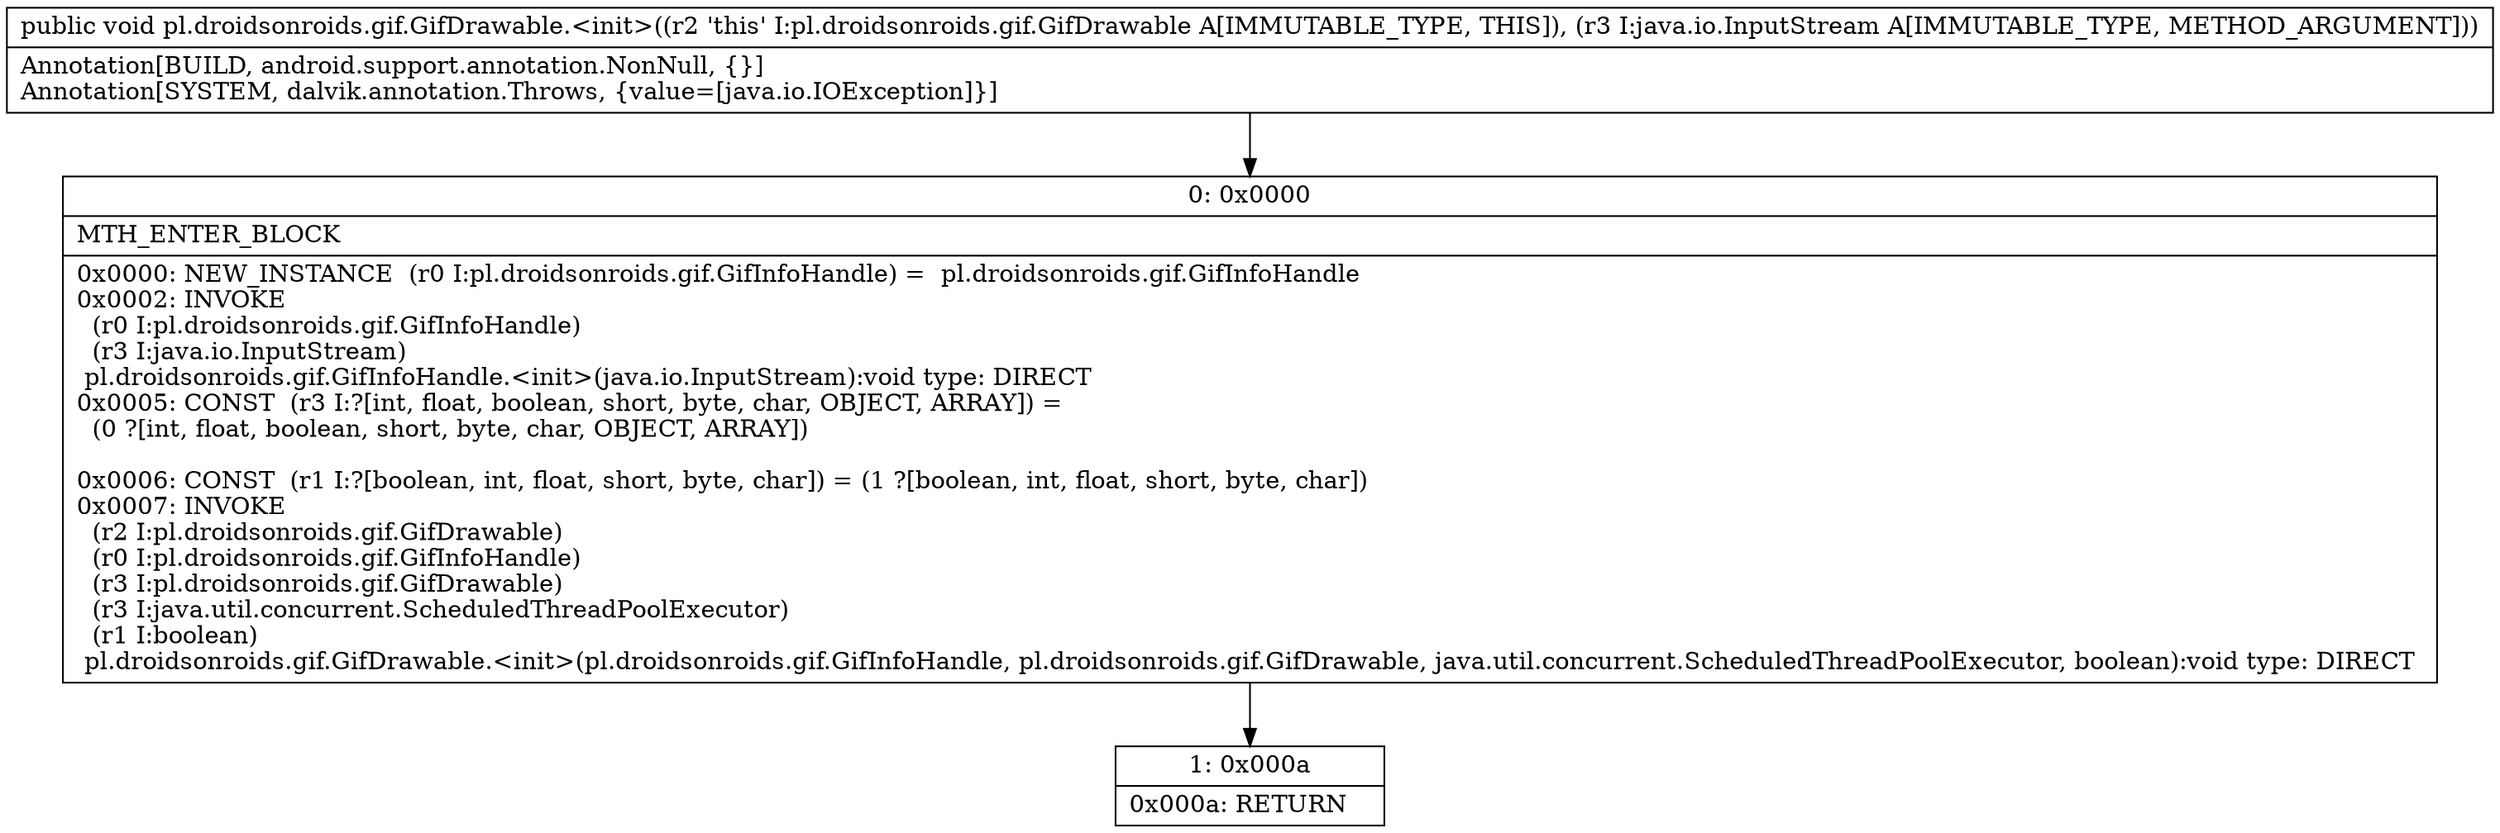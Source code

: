 digraph "CFG forpl.droidsonroids.gif.GifDrawable.\<init\>(Ljava\/io\/InputStream;)V" {
Node_0 [shape=record,label="{0\:\ 0x0000|MTH_ENTER_BLOCK\l|0x0000: NEW_INSTANCE  (r0 I:pl.droidsonroids.gif.GifInfoHandle) =  pl.droidsonroids.gif.GifInfoHandle \l0x0002: INVOKE  \l  (r0 I:pl.droidsonroids.gif.GifInfoHandle)\l  (r3 I:java.io.InputStream)\l pl.droidsonroids.gif.GifInfoHandle.\<init\>(java.io.InputStream):void type: DIRECT \l0x0005: CONST  (r3 I:?[int, float, boolean, short, byte, char, OBJECT, ARRAY]) = \l  (0 ?[int, float, boolean, short, byte, char, OBJECT, ARRAY])\l \l0x0006: CONST  (r1 I:?[boolean, int, float, short, byte, char]) = (1 ?[boolean, int, float, short, byte, char]) \l0x0007: INVOKE  \l  (r2 I:pl.droidsonroids.gif.GifDrawable)\l  (r0 I:pl.droidsonroids.gif.GifInfoHandle)\l  (r3 I:pl.droidsonroids.gif.GifDrawable)\l  (r3 I:java.util.concurrent.ScheduledThreadPoolExecutor)\l  (r1 I:boolean)\l pl.droidsonroids.gif.GifDrawable.\<init\>(pl.droidsonroids.gif.GifInfoHandle, pl.droidsonroids.gif.GifDrawable, java.util.concurrent.ScheduledThreadPoolExecutor, boolean):void type: DIRECT \l}"];
Node_1 [shape=record,label="{1\:\ 0x000a|0x000a: RETURN   \l}"];
MethodNode[shape=record,label="{public void pl.droidsonroids.gif.GifDrawable.\<init\>((r2 'this' I:pl.droidsonroids.gif.GifDrawable A[IMMUTABLE_TYPE, THIS]), (r3 I:java.io.InputStream A[IMMUTABLE_TYPE, METHOD_ARGUMENT]))  | Annotation[BUILD, android.support.annotation.NonNull, \{\}]\lAnnotation[SYSTEM, dalvik.annotation.Throws, \{value=[java.io.IOException]\}]\l}"];
MethodNode -> Node_0;
Node_0 -> Node_1;
}

